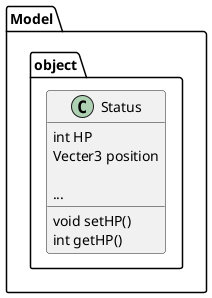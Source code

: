 @startuml
folder Model{
    folder object{
        class Status{
            int HP
            Vecter3 position
            
            void setHP()
            int getHP()
            ...
        }


    }
}